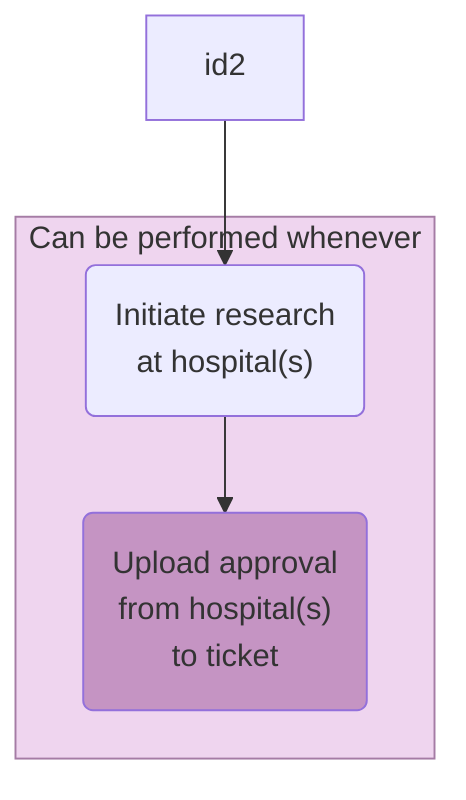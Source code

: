 flowchart TD
subgraph external [Can be performed whenever]
    idC1("Initiate research
    at hospital(s)") --> idC2("Upload approval
    from hospital(s)
    to ticket")
end

id2 --> idC1

style idC2 fill:#c594c3
style external fill:#efd5ef, stroke:#a57ca5
click idC1 "https://elan-dcc.github.io/researchers/researchhospital/" "Research at a hospital"
click idC2 "https://elanresearch.nl" "ELAN research" _blank
